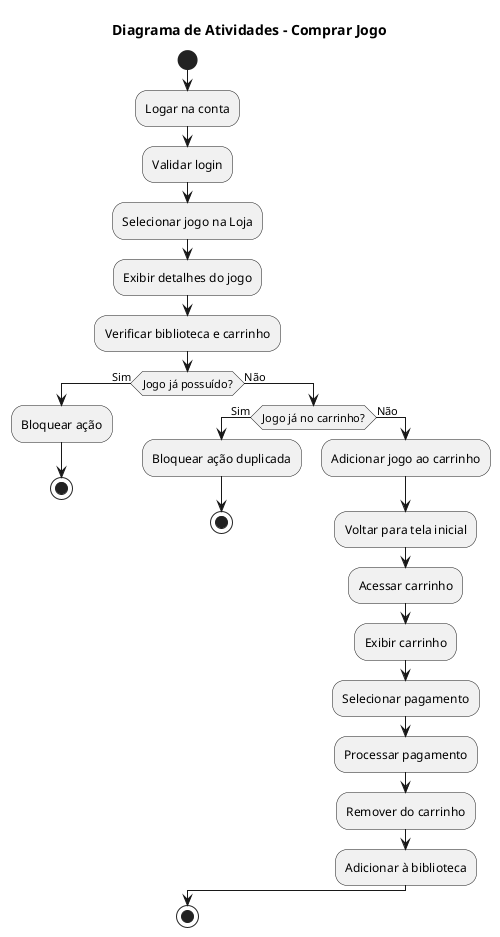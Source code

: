 @startuml comprarJogo
title Diagrama de Atividades - Comprar Jogo

start

:Logar na conta;
:Validar login;
:Selecionar jogo na Loja;
:Exibir detalhes do jogo;
:Verificar biblioteca e carrinho;

if (Jogo já possuído?) then (Sim)
  :Bloquear ação;
  stop
else (Não)
  if (Jogo já no carrinho?) then (Sim)
    :Bloquear ação duplicada;
    stop
  else (Não)
    :Adicionar jogo ao carrinho;
    :Voltar para tela inicial;
    :Acessar carrinho;
    :Exibir carrinho;
    :Selecionar pagamento;
    :Processar pagamento;
    :Remover do carrinho;
    :Adicionar à biblioteca;
  endif
endif

stop
@enduml
